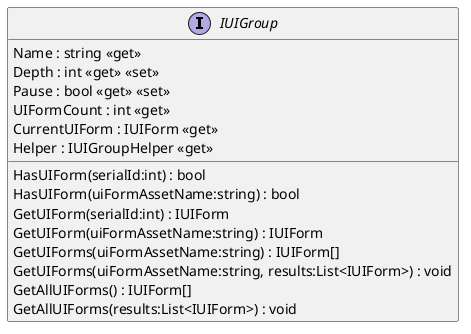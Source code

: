@startuml
interface IUIGroup {
    Name : string <<get>>
    Depth : int <<get>> <<set>>
    Pause : bool <<get>> <<set>>
    UIFormCount : int <<get>>
    CurrentUIForm : IUIForm <<get>>
    Helper : IUIGroupHelper <<get>>
    HasUIForm(serialId:int) : bool
    HasUIForm(uiFormAssetName:string) : bool
    GetUIForm(serialId:int) : IUIForm
    GetUIForm(uiFormAssetName:string) : IUIForm
    GetUIForms(uiFormAssetName:string) : IUIForm[]
    GetUIForms(uiFormAssetName:string, results:List<IUIForm>) : void
    GetAllUIForms() : IUIForm[]
    GetAllUIForms(results:List<IUIForm>) : void
}
@enduml
